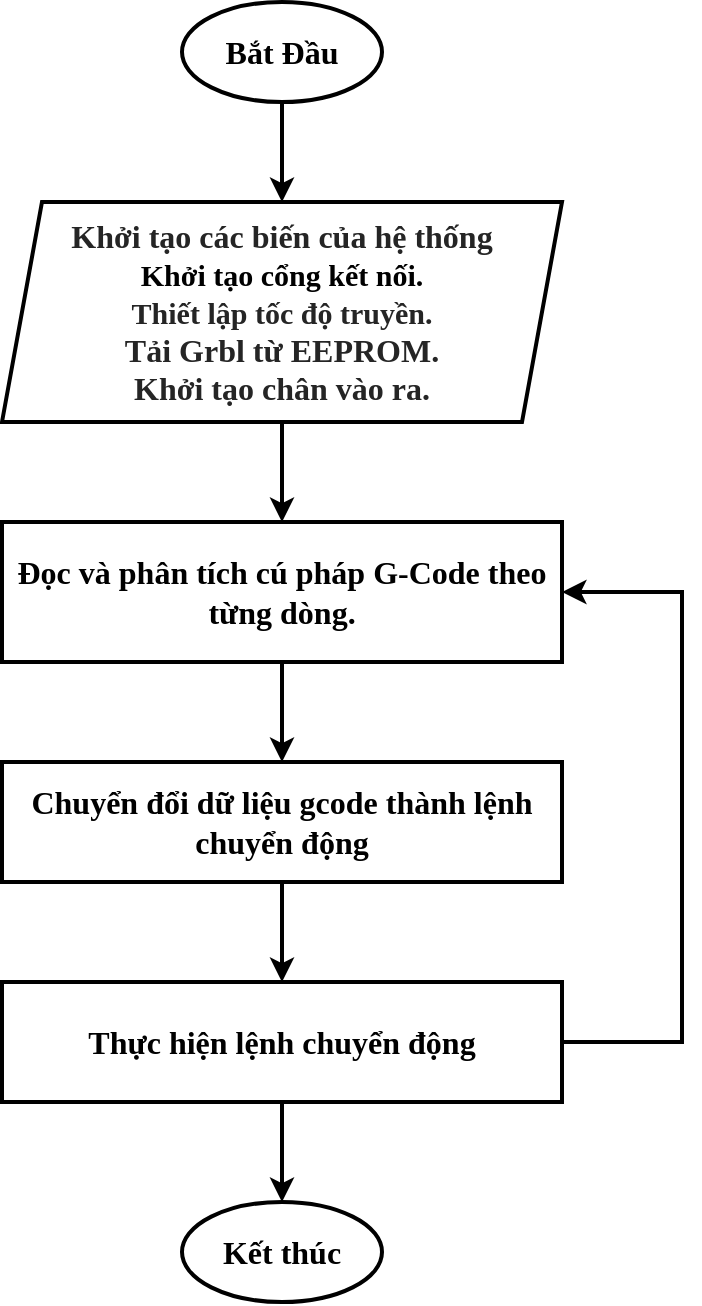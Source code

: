 <mxfile version="18.2.0" type="device"><diagram id="kdQYxcziiyNv4y-Gg6ew" name="Page-1"><mxGraphModel dx="1021" dy="584" grid="1" gridSize="10" guides="1" tooltips="1" connect="1" arrows="1" fold="1" page="1" pageScale="1" pageWidth="850" pageHeight="1100" math="0" shadow="0"><root><mxCell id="0"/><mxCell id="1" parent="0"/><mxCell id="QjiBQ_h2XHmGRYZLgz04-5" value="" style="endArrow=classic;html=1;rounded=0;fontFamily=Times New Roman;fontSize=16;exitX=0.5;exitY=1;exitDx=0;exitDy=0;entryX=0.5;entryY=0;entryDx=0;entryDy=0;strokeWidth=2;" parent="1" target="1nFq-xpF0JQkRDwRVG5t-9" edge="1"><mxGeometry width="50" height="50" relative="1" as="geometry"><mxPoint x="420" y="270" as="sourcePoint"/><mxPoint x="450" y="440" as="targetPoint"/></mxGeometry></mxCell><mxCell id="1nFq-xpF0JQkRDwRVG5t-1" value="&lt;font style=&quot;font-size: 16px;&quot; face=&quot;Times New Roman&quot;&gt;&lt;b&gt;Đọc và phân tích cú pháp G-Code theo từng dòng.&lt;/b&gt;&lt;/font&gt;" style="rounded=0;whiteSpace=wrap;html=1;strokeWidth=2;" vertex="1" parent="1"><mxGeometry x="280" y="480" width="280" height="70" as="geometry"/></mxCell><mxCell id="1nFq-xpF0JQkRDwRVG5t-2" value="" style="endArrow=classic;html=1;rounded=0;fontFamily=Times New Roman;fontSize=16;exitX=0.5;exitY=1;exitDx=0;exitDy=0;entryX=0.5;entryY=0;entryDx=0;entryDy=0;strokeWidth=2;" edge="1" parent="1" source="1nFq-xpF0JQkRDwRVG5t-9" target="1nFq-xpF0JQkRDwRVG5t-1"><mxGeometry width="50" height="50" relative="1" as="geometry"><mxPoint x="400" y="510" as="sourcePoint"/><mxPoint x="450" y="460" as="targetPoint"/></mxGeometry></mxCell><mxCell id="1nFq-xpF0JQkRDwRVG5t-3" value="&lt;b&gt;&lt;font style=&quot;font-size: 16px;&quot;&gt;Chuyển đổi dữ liệu gcode thành lệnh chuyển động&lt;/font&gt;&lt;/b&gt;" style="rounded=0;whiteSpace=wrap;html=1;fontFamily=Times New Roman;fontSize=16;strokeWidth=2;" vertex="1" parent="1"><mxGeometry x="280" y="600" width="280" height="60" as="geometry"/></mxCell><mxCell id="1nFq-xpF0JQkRDwRVG5t-4" value="" style="endArrow=classic;html=1;rounded=0;fontFamily=Times New Roman;fontSize=16;exitX=0.5;exitY=1;exitDx=0;exitDy=0;entryX=0.5;entryY=0;entryDx=0;entryDy=0;strokeWidth=2;" edge="1" parent="1" source="1nFq-xpF0JQkRDwRVG5t-1" target="1nFq-xpF0JQkRDwRVG5t-3"><mxGeometry width="50" height="50" relative="1" as="geometry"><mxPoint x="370" y="720" as="sourcePoint"/><mxPoint x="420" y="670" as="targetPoint"/></mxGeometry></mxCell><mxCell id="1nFq-xpF0JQkRDwRVG5t-5" value="&lt;b&gt;Thực hiện lệnh chuyển động&lt;/b&gt;" style="rounded=0;whiteSpace=wrap;html=1;fontFamily=Times New Roman;fontSize=16;strokeWidth=2;" vertex="1" parent="1"><mxGeometry x="280" y="710" width="280" height="60" as="geometry"/></mxCell><mxCell id="1nFq-xpF0JQkRDwRVG5t-6" value="" style="endArrow=classic;html=1;rounded=0;fontFamily=Times New Roman;fontSize=16;exitX=0.5;exitY=1;exitDx=0;exitDy=0;entryX=0.5;entryY=0;entryDx=0;entryDy=0;strokeWidth=2;" edge="1" parent="1" source="1nFq-xpF0JQkRDwRVG5t-3" target="1nFq-xpF0JQkRDwRVG5t-5"><mxGeometry width="50" height="50" relative="1" as="geometry"><mxPoint x="270" y="680" as="sourcePoint"/><mxPoint x="320" y="630" as="targetPoint"/></mxGeometry></mxCell><mxCell id="1nFq-xpF0JQkRDwRVG5t-8" value="" style="endArrow=classic;html=1;rounded=0;fontFamily=Times New Roman;fontSize=16;exitX=0.5;exitY=1;exitDx=0;exitDy=0;entryX=0.5;entryY=0;entryDx=0;entryDy=0;strokeWidth=2;" edge="1" parent="1" source="1nFq-xpF0JQkRDwRVG5t-5"><mxGeometry width="50" height="50" relative="1" as="geometry"><mxPoint x="420" y="740" as="sourcePoint"/><mxPoint x="420" y="820.0" as="targetPoint"/></mxGeometry></mxCell><mxCell id="1nFq-xpF0JQkRDwRVG5t-9" value="&lt;span style=&quot;color: rgb(37, 37, 37);&quot;&gt;&lt;b&gt;Khởi tạo các biến của hệ thống&lt;br&gt;&lt;/b&gt;&lt;/span&gt;&lt;div style=&quot;&quot;&gt;&lt;span style=&quot;font-size: 15px; background-color: initial;&quot;&gt;&lt;b&gt;Khởi tạo cổng kết nối.&lt;/b&gt;&lt;/span&gt;&lt;/div&gt;&lt;b style=&quot;&quot;&gt;&lt;span style=&quot;color: rgb(37, 37, 37); font-size: 15px;&quot;&gt;&lt;span style=&quot;background-color: initial;&quot;&gt;Thiết lập tốc độ truyền.&lt;/span&gt;&lt;/span&gt;&lt;span style=&quot;color: rgb(37, 37, 37);&quot;&gt;&lt;div&gt;&lt;span style=&quot;background-color: initial;&quot;&gt;Tải Grbl từ EEPROM.&lt;/span&gt;&lt;/div&gt;&lt;div&gt;Khởi tạo chân vào ra.&lt;/div&gt;&lt;/span&gt;&lt;/b&gt;" style="shape=parallelogram;perimeter=parallelogramPerimeter;whiteSpace=wrap;html=1;fixedSize=1;fontFamily=Times New Roman;fontSize=16;strokeWidth=2;" vertex="1" parent="1"><mxGeometry x="280" y="320" width="280" height="110" as="geometry"/></mxCell><mxCell id="1nFq-xpF0JQkRDwRVG5t-10" value="&lt;b style=&quot;&quot;&gt;Kết thúc&lt;/b&gt;" style="strokeWidth=2;html=1;shape=mxgraph.flowchart.start_1;whiteSpace=wrap;fontFamily=Times New Roman;fontSize=16;" vertex="1" parent="1"><mxGeometry x="370" y="820" width="100" height="50" as="geometry"/></mxCell><mxCell id="1nFq-xpF0JQkRDwRVG5t-11" value="&lt;b style=&quot;&quot;&gt;Bắt Đầu&lt;/b&gt;" style="strokeWidth=2;html=1;shape=mxgraph.flowchart.start_1;whiteSpace=wrap;fontFamily=Times New Roman;fontSize=16;" vertex="1" parent="1"><mxGeometry x="370" y="220" width="100" height="50" as="geometry"/></mxCell><mxCell id="1nFq-xpF0JQkRDwRVG5t-14" value="" style="endArrow=classic;html=1;rounded=0;fontFamily=Times New Roman;fontSize=16;strokeWidth=2;exitX=1;exitY=0.5;exitDx=0;exitDy=0;entryX=1;entryY=0.5;entryDx=0;entryDy=0;" edge="1" parent="1" source="1nFq-xpF0JQkRDwRVG5t-5" target="1nFq-xpF0JQkRDwRVG5t-1"><mxGeometry width="50" height="50" relative="1" as="geometry"><mxPoint x="390" y="630" as="sourcePoint"/><mxPoint x="710" y="390" as="targetPoint"/><Array as="points"><mxPoint x="620" y="740"/><mxPoint x="620" y="515"/></Array></mxGeometry></mxCell></root></mxGraphModel></diagram></mxfile>